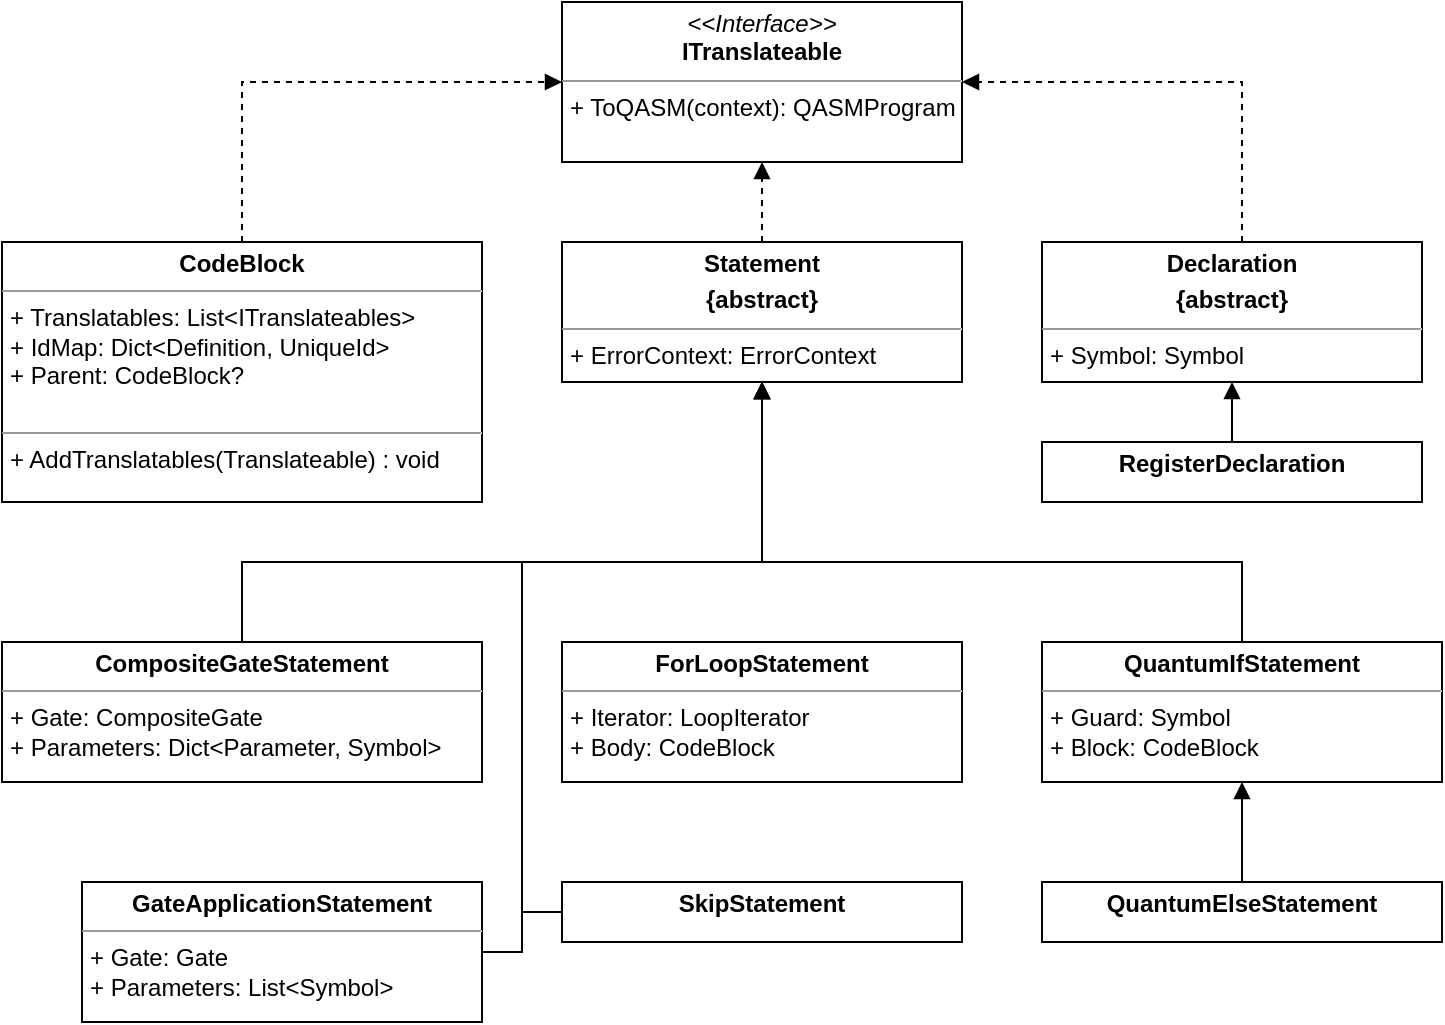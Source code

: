 <mxfile>
    <diagram id="s3QT6jymI26Qweuc06A_" name="Page-1">
        <mxGraphModel dx="491" dy="543" grid="1" gridSize="10" guides="1" tooltips="1" connect="1" arrows="1" fold="1" page="1" pageScale="1" pageWidth="850" pageHeight="1100" math="0" shadow="0">
            <root>
                <mxCell id="0"/>
                <mxCell id="1" parent="0"/>
                <mxCell id="9" value="&lt;p style=&quot;margin:0px;margin-top:4px;text-align:center;&quot;&gt;&lt;i&gt;&amp;lt;&amp;lt;Interface&amp;gt;&amp;gt;&lt;/i&gt;&lt;br&gt;&lt;b&gt;ITranslateable&lt;/b&gt;&lt;/p&gt;&lt;hr size=&quot;1&quot;&gt;&lt;p style=&quot;margin:0px;margin-left:4px;&quot;&gt;+ ToQASM(context): QASMProgram&lt;/p&gt;&lt;p style=&quot;margin:0px;margin-left:4px;&quot;&gt;&lt;br&gt;&lt;/p&gt;" style="verticalAlign=top;align=left;overflow=fill;fontSize=12;fontFamily=Helvetica;html=1;" parent="1" vertex="1">
                    <mxGeometry x="280" width="200" height="80" as="geometry"/>
                </mxCell>
                <mxCell id="38" style="edgeStyle=orthogonalEdgeStyle;rounded=0;html=1;entryX=0.5;entryY=1;entryDx=0;entryDy=0;dashed=1;endArrow=block;endFill=1;" parent="1" source="32" target="9" edge="1">
                    <mxGeometry relative="1" as="geometry"/>
                </mxCell>
                <mxCell id="32" value="&lt;p style=&quot;margin:0px;margin-top:4px;text-align:center;&quot;&gt;&lt;b&gt;Statement&lt;/b&gt;&lt;/p&gt;&lt;p style=&quot;margin:0px;margin-top:4px;text-align:center;&quot;&gt;&lt;b&gt;{abstract}&lt;/b&gt;&lt;/p&gt;&lt;hr size=&quot;1&quot;&gt;&lt;p style=&quot;margin:0px;margin-left:4px;&quot;&gt;+ ErrorContext: ErrorContext&lt;/p&gt;" style="verticalAlign=top;align=left;overflow=fill;fontSize=12;fontFamily=Helvetica;html=1;" parent="1" vertex="1">
                    <mxGeometry x="280" y="120" width="200" height="70" as="geometry"/>
                </mxCell>
                <mxCell id="36" style="edgeStyle=orthogonalEdgeStyle;html=1;entryX=0;entryY=0.5;entryDx=0;entryDy=0;dashed=1;rounded=0;endArrow=block;endFill=1;" parent="1" source="33" target="9" edge="1">
                    <mxGeometry relative="1" as="geometry">
                        <Array as="points">
                            <mxPoint x="120" y="40"/>
                        </Array>
                    </mxGeometry>
                </mxCell>
                <mxCell id="33" value="&lt;p style=&quot;margin:0px;margin-top:4px;text-align:center;&quot;&gt;&lt;b&gt;CodeBlock&lt;br&gt;&lt;/b&gt;&lt;/p&gt;&lt;hr size=&quot;1&quot;&gt;&lt;p style=&quot;margin:0px;margin-left:4px;&quot;&gt;+ Translatables: List&amp;lt;ITranslateables&amp;gt;&lt;br&gt;+ IdMap: Dict&amp;lt;Definition, UniqueId&amp;gt;&lt;br&gt;&lt;/p&gt;&lt;p style=&quot;margin:0px;margin-left:4px;&quot;&gt;+ Parent: CodeBlock?&lt;/p&gt;&lt;br&gt;&lt;hr size=&quot;1&quot;&gt;&lt;p style=&quot;margin: 0px 0px 0px 4px;&quot;&gt;+ AddTranslatables(Translateable) : void&lt;/p&gt;" style="verticalAlign=top;align=left;overflow=fill;fontSize=12;fontFamily=Helvetica;html=1;" parent="1" vertex="1">
                    <mxGeometry y="120" width="240" height="130" as="geometry"/>
                </mxCell>
                <mxCell id="37" style="edgeStyle=orthogonalEdgeStyle;rounded=0;html=1;entryX=1;entryY=0.5;entryDx=0;entryDy=0;dashed=1;endArrow=block;endFill=1;" parent="1" source="34" target="9" edge="1">
                    <mxGeometry relative="1" as="geometry">
                        <Array as="points">
                            <mxPoint x="620" y="40"/>
                        </Array>
                    </mxGeometry>
                </mxCell>
                <mxCell id="34" value="&lt;p style=&quot;margin:0px;margin-top:4px;text-align:center;&quot;&gt;&lt;b&gt;Declaration&lt;/b&gt;&lt;/p&gt;&lt;p style=&quot;margin:0px;margin-top:4px;text-align:center;&quot;&gt;&lt;b&gt;{abstract}&lt;/b&gt;&lt;/p&gt;&lt;hr size=&quot;1&quot;&gt;&lt;p style=&quot;margin:0px;margin-left:4px;&quot;&gt;+ Symbol: Symbol&lt;/p&gt;" style="verticalAlign=top;align=left;overflow=fill;fontSize=12;fontFamily=Helvetica;html=1;" parent="1" vertex="1">
                    <mxGeometry x="520" y="120" width="190" height="70" as="geometry"/>
                </mxCell>
                <mxCell id="39" style="edgeStyle=orthogonalEdgeStyle;rounded=0;html=1;endArrow=block;endFill=1;" parent="1" source="35" target="34" edge="1">
                    <mxGeometry relative="1" as="geometry"/>
                </mxCell>
                <mxCell id="35" value="&lt;p style=&quot;margin:0px;margin-top:4px;text-align:center;&quot;&gt;&lt;b&gt;RegisterDeclaration&lt;/b&gt;&lt;/p&gt;&lt;p style=&quot;margin:0px;margin-left:4px;&quot;&gt;&lt;br&gt;&lt;/p&gt;" style="verticalAlign=top;align=left;overflow=fill;fontSize=12;fontFamily=Helvetica;html=1;" parent="1" vertex="1">
                    <mxGeometry x="520" y="220" width="190" height="30" as="geometry"/>
                </mxCell>
                <mxCell id="48" value="&lt;p style=&quot;margin:0px;margin-top:4px;text-align:center;&quot;&gt;&lt;b&gt;ForLoopStatement&lt;br&gt;&lt;/b&gt;&lt;/p&gt;&lt;hr size=&quot;1&quot;&gt;&lt;p style=&quot;margin:0px;margin-left:4px;&quot;&gt;+ Iterator: LoopIterator&lt;/p&gt;&lt;p style=&quot;margin:0px;margin-left:4px;&quot;&gt;+ Body: CodeBlock&lt;/p&gt;" style="verticalAlign=top;align=left;overflow=fill;fontSize=12;fontFamily=Helvetica;html=1;" parent="1" vertex="1">
                    <mxGeometry x="280" y="320" width="200" height="70" as="geometry"/>
                </mxCell>
                <mxCell id="72" style="edgeStyle=orthogonalEdgeStyle;rounded=0;html=1;endArrow=block;endFill=1;entryX=0.5;entryY=1;entryDx=0;entryDy=0;" parent="1" source="49" edge="1" target="32">
                    <mxGeometry relative="1" as="geometry">
                        <mxPoint x="380" y="210" as="targetPoint"/>
                        <Array as="points">
                            <mxPoint x="620" y="280"/>
                            <mxPoint x="380" y="280"/>
                        </Array>
                    </mxGeometry>
                </mxCell>
                <mxCell id="49" value="&lt;p style=&quot;margin:0px;margin-top:4px;text-align:center;&quot;&gt;&lt;b&gt;QuantumIfStatement&lt;br&gt;&lt;/b&gt;&lt;/p&gt;&lt;hr size=&quot;1&quot;&gt;&lt;p style=&quot;margin:0px;margin-left:4px;&quot;&gt;+ Guard: Symbol&lt;/p&gt;&lt;p style=&quot;margin:0px;margin-left:4px;&quot;&gt;+ Block: CodeBlock&lt;/p&gt;" style="verticalAlign=top;align=left;overflow=fill;fontSize=12;fontFamily=Helvetica;html=1;" parent="1" vertex="1">
                    <mxGeometry x="520" y="320" width="200" height="70" as="geometry"/>
                </mxCell>
                <mxCell id="70" style="edgeStyle=orthogonalEdgeStyle;rounded=0;html=1;endArrow=block;endFill=1;" parent="1" source="50" target="32" edge="1">
                    <mxGeometry relative="1" as="geometry">
                        <Array as="points">
                            <mxPoint x="260" y="475"/>
                            <mxPoint x="260" y="280"/>
                            <mxPoint x="380" y="280"/>
                        </Array>
                    </mxGeometry>
                </mxCell>
                <mxCell id="50" value="&lt;p style=&quot;margin:0px;margin-top:4px;text-align:center;&quot;&gt;&lt;b&gt;GateApplicationStatement&lt;br&gt;&lt;/b&gt;&lt;/p&gt;&lt;hr size=&quot;1&quot;&gt;&lt;p style=&quot;margin:0px;margin-left:4px;&quot;&gt;+ Gate: Gate&lt;/p&gt;&lt;p style=&quot;margin:0px;margin-left:4px;&quot;&gt;+ Parameters: List&amp;lt;Symbol&amp;gt;&lt;/p&gt;" style="verticalAlign=top;align=left;overflow=fill;fontSize=12;fontFamily=Helvetica;html=1;" parent="1" vertex="1">
                    <mxGeometry x="40" y="440" width="200" height="70" as="geometry"/>
                </mxCell>
                <mxCell id="69" style="edgeStyle=orthogonalEdgeStyle;rounded=0;html=1;endArrow=block;endFill=1;" parent="1" source="51" target="32" edge="1">
                    <mxGeometry relative="1" as="geometry">
                        <Array as="points">
                            <mxPoint x="260" y="455"/>
                            <mxPoint x="260" y="280"/>
                            <mxPoint x="380" y="280"/>
                        </Array>
                    </mxGeometry>
                </mxCell>
                <mxCell id="51" value="&lt;p style=&quot;margin:0px;margin-top:4px;text-align:center;&quot;&gt;&lt;b&gt;SkipStatement&lt;/b&gt;&lt;/p&gt;" style="verticalAlign=top;align=left;overflow=fill;fontSize=12;fontFamily=Helvetica;html=1;" parent="1" vertex="1">
                    <mxGeometry x="280" y="440" width="200" height="30" as="geometry"/>
                </mxCell>
                <mxCell id="73" style="edgeStyle=orthogonalEdgeStyle;rounded=0;html=1;entryX=0.5;entryY=1;entryDx=0;entryDy=0;endArrow=block;endFill=1;" parent="1" source="53" target="49" edge="1">
                    <mxGeometry relative="1" as="geometry"/>
                </mxCell>
                <mxCell id="53" value="&lt;p style=&quot;margin:0px;margin-top:4px;text-align:center;&quot;&gt;&lt;b&gt;QuantumElseStatement&lt;br&gt;&lt;/b&gt;&lt;/p&gt;" style="verticalAlign=top;align=left;overflow=fill;fontSize=12;fontFamily=Helvetica;html=1;" parent="1" vertex="1">
                    <mxGeometry x="520" y="440" width="200" height="30" as="geometry"/>
                </mxCell>
                <mxCell id="71" style="edgeStyle=orthogonalEdgeStyle;rounded=0;html=1;endArrow=block;endFill=1;entryX=0.5;entryY=1;entryDx=0;entryDy=0;" parent="1" source="46" edge="1" target="32">
                    <mxGeometry relative="1" as="geometry">
                        <mxPoint x="380" y="210" as="targetPoint"/>
                        <Array as="points">
                            <mxPoint x="120" y="280"/>
                            <mxPoint x="380" y="280"/>
                        </Array>
                    </mxGeometry>
                </mxCell>
                <mxCell id="46" value="&lt;p style=&quot;margin:0px;margin-top:4px;text-align:center;&quot;&gt;&lt;b&gt;CompositeGateStatement&lt;br&gt;&lt;/b&gt;&lt;/p&gt;&lt;hr size=&quot;1&quot;&gt;&lt;p style=&quot;margin:0px;margin-left:4px;&quot;&gt;+ Gate: CompositeGate&lt;/p&gt;&lt;p style=&quot;margin:0px;margin-left:4px;&quot;&gt;+ Parameters: Dict&amp;lt;Parameter, Symbol&amp;gt;&lt;/p&gt;" style="verticalAlign=top;align=left;overflow=fill;fontSize=12;fontFamily=Helvetica;html=1;" parent="1" vertex="1">
                    <mxGeometry y="320" width="240" height="70" as="geometry"/>
                </mxCell>
            </root>
        </mxGraphModel>
    </diagram>
</mxfile>